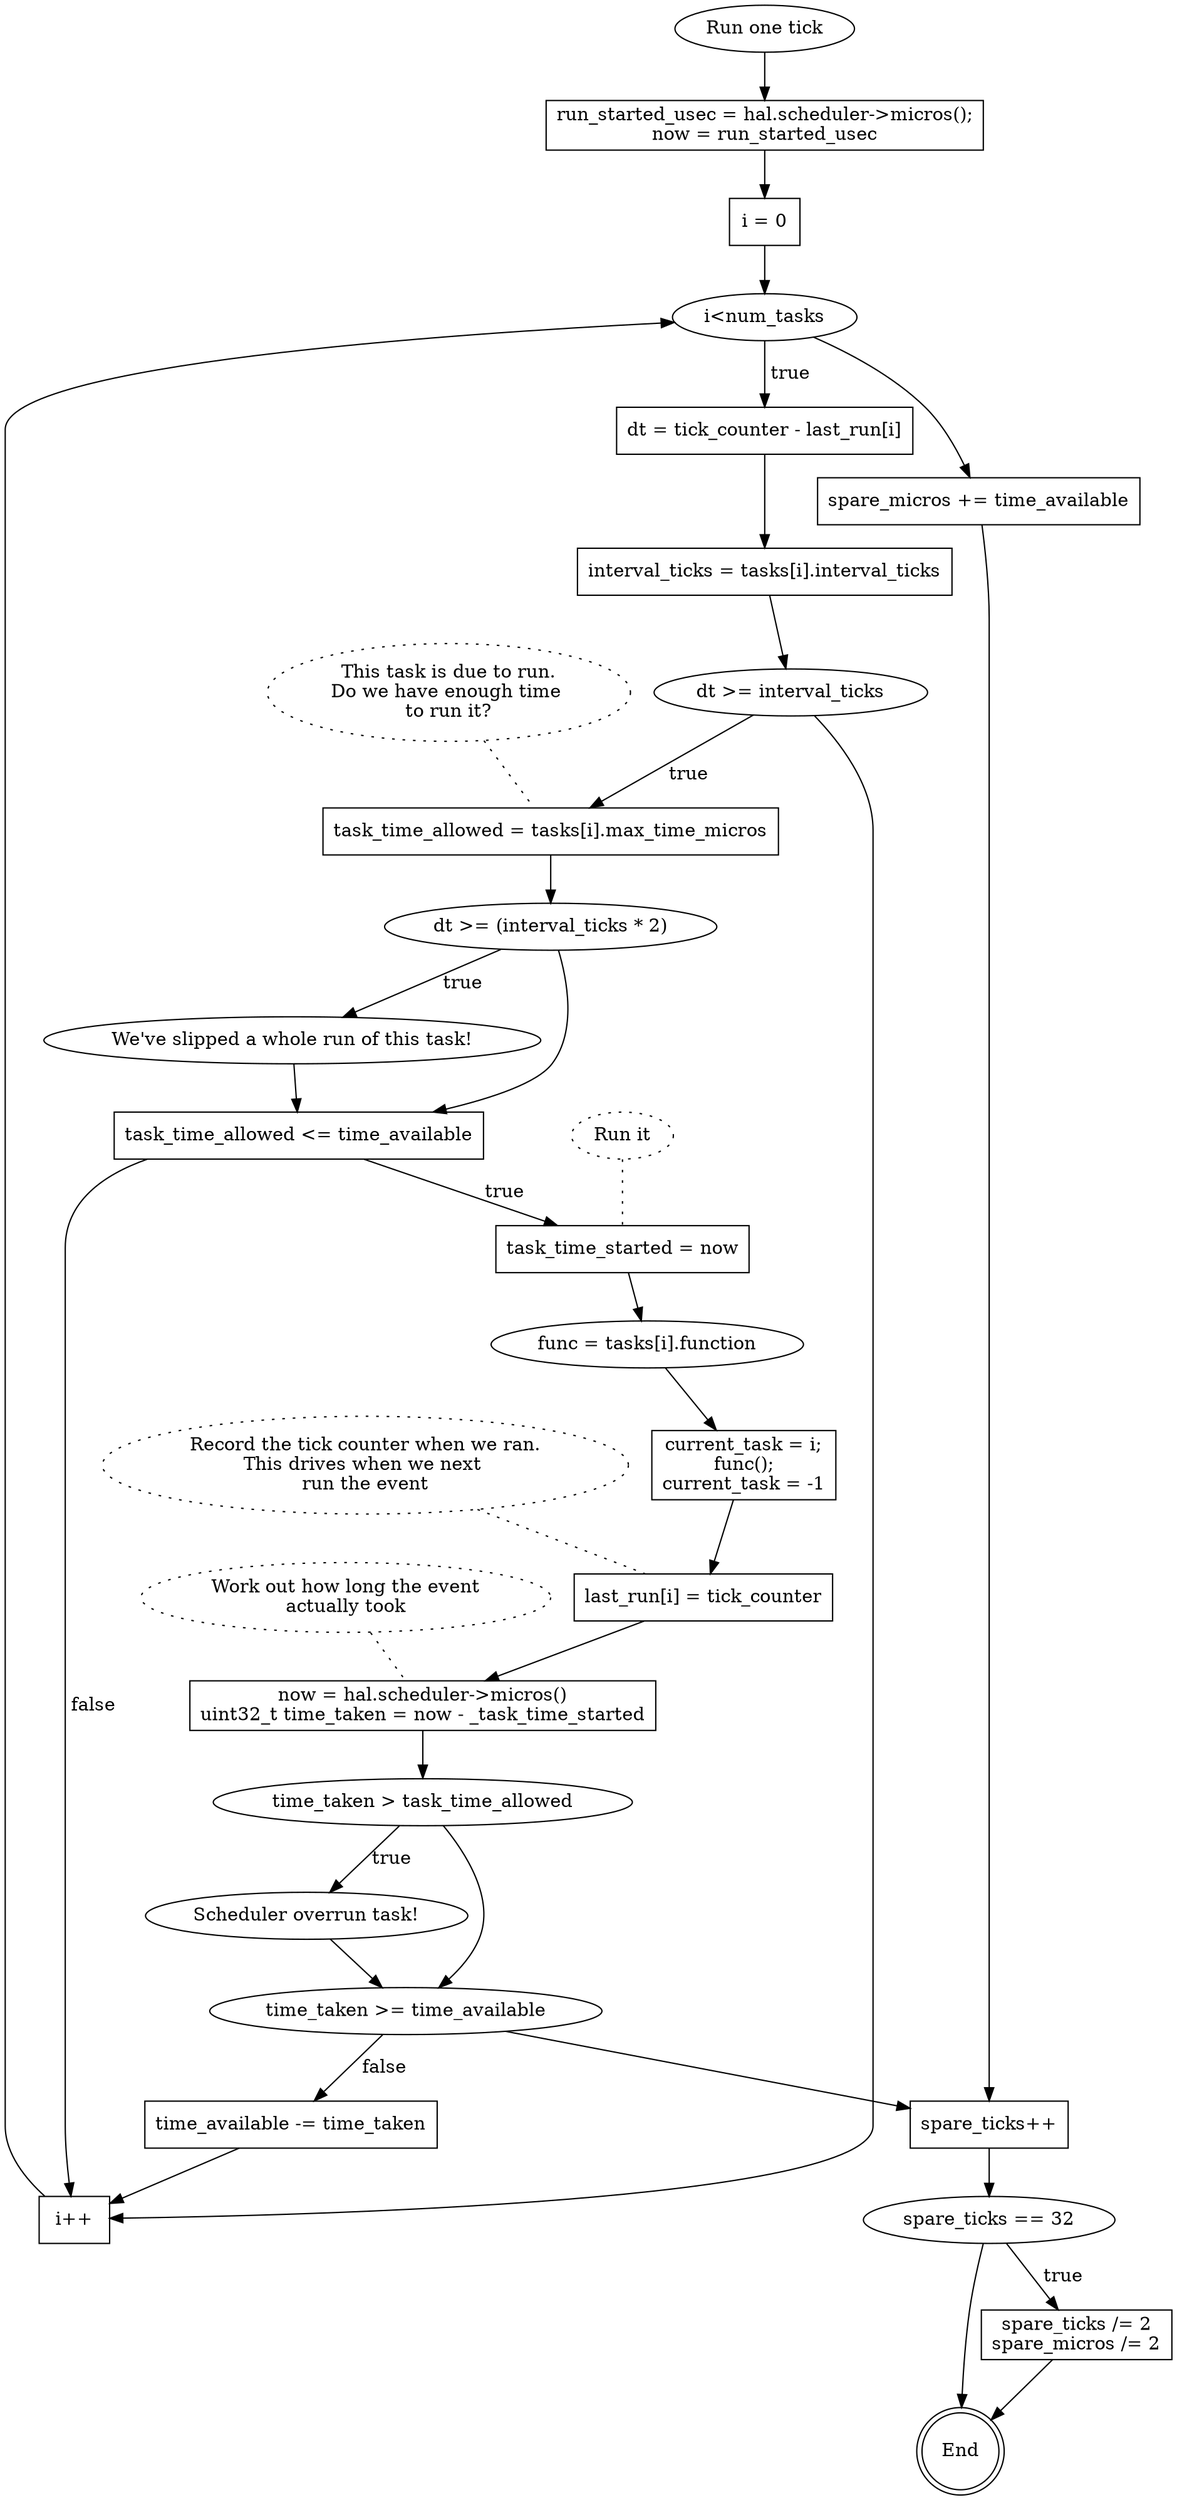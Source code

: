 digraph G {

s [label = "Run one tick"];
s1 [label = "run_started_usec = hal.scheduler->micros();\nnow = run_started_usec"  shape="rectangle"];
s->s1;
s2 [label = "i = 0"  shape="rectangle"];
s1->s2;
s3 [label = "i<num_tasks" shape=""];
s2->s3;
s4 [label = "dt = tick_counter - last_run[i]" shape="rectangle"];
s3->s4 [label = " true"];
s5 [label = "interval_ticks = tasks[i].interval_ticks"  shape="rectangle"];
s4->s5;
s6 [label = "dt >= interval_ticks"];
s5->s6;
s6->ss;

s7 [label = "task_time_allowed = tasks[i].max_time_micros"  shape="rectangle"];
s6->s7 [label = " true"];
s8 [label = "dt >= (interval_ticks * 2)"  ];
s7->s8;
s9 [label = "We've slipped a whole run of this task!"];
s8->s9 [label = " true"];
s10 [label = "task_time_allowed <= time_available"  shape="rectangle"];
s10->ss [label = " false"];
s8->s10;
s9->s10;
s11[label = "task_time_started = now"  shape="rectangle"  shape="rectangle"];
s10 -> s11 [label = " true"];
s12 [label = "func = tasks[i].function"];
s11->s12;
s13 [label = "current_task = i;\nfunc();\ncurrent_task = -1"  shape="rectangle"];
s12->s13;
s14 [label = "last_run[i] = tick_counter"  shape="rectangle"];
s13->s14;
s15 [label = "now = hal.scheduler->micros()\nuint32_t time_taken = now - _task_time_started"  shape="rectangle"]
s14->s15;
s16 [label = "time_taken > task_time_allowed"];
s15->s16 ;
s17 [label = "Scheduler overrun task!"];
s16 ->s17 [label = "true"];
s18 [label = "time_taken >= time_available"];
s16->s18;
s17->s18;
s19 [label = "time_available -= time_taken"  shape="rectangle"];
s18->s19 [label = " false"];
#s19->s20;
s19->ss;
ss [label = "i++"  shape="rectangle"];

#ss->s20;

ss->s3;

s3->s20;

s20 [label = "spare_micros += time_available"  shape="rectangle"];

s21 [label = "spare_ticks++"  shape="rectangle"];
s20->s21;
s18->s21;
s22 [label = "spare_ticks == 32"];
s21->s22;
s23 [label = "spare_ticks /= 2\nspare_micros /= 2"  shape="rectangle"]
s22->s23 [label = " true"];
s23->s24;
s22->s24;
s24 [label = "End" shape = "doublecircle"];

note1[label = "This task is due to run.\nDo we have enough time \nto run it?" style="dotted"];
note1->s7 [style="dotted" arrowhead=none];

note2[label = "Run it" style="dotted"];
note2->s11 [style="dotted" arrowhead=none];

note3[label = "Record the tick counter when we ran.\nThis drives when we next \nrun the event" style="dotted"];
note3->s14 [style="dotted" arrowhead=none];


note4[label = "Work out how long the event\nactually took" style="dotted"];
note4->s15 [style="dotted" arrowhead=none];


}